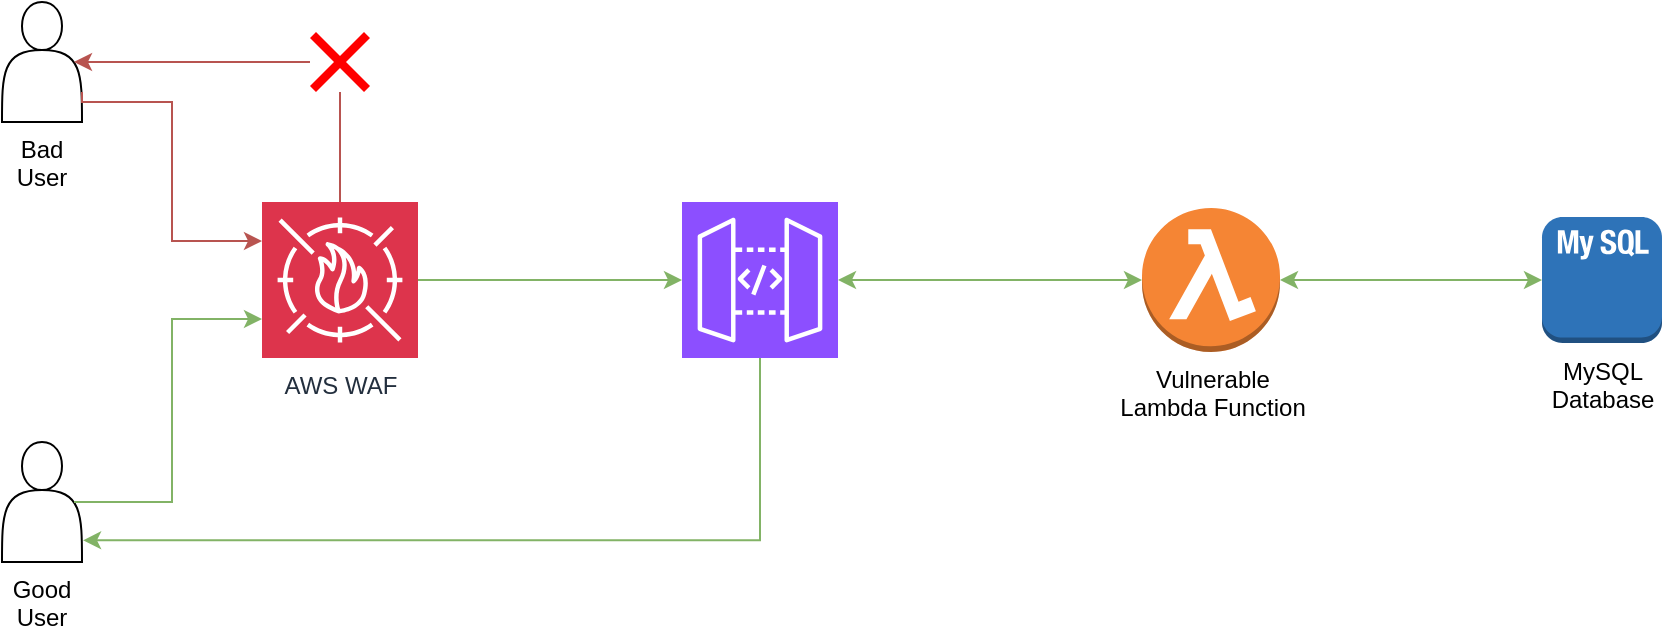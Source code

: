 <mxfile version="24.7.5">
  <diagram name="Page-1" id="m51g9XY2cPaT6PWMSC6m">
    <mxGraphModel dx="953" dy="566" grid="1" gridSize="10" guides="1" tooltips="1" connect="1" arrows="1" fold="1" page="1" pageScale="1" pageWidth="850" pageHeight="1100" math="0" shadow="0">
      <root>
        <mxCell id="0" />
        <mxCell id="1" parent="0" />
        <mxCell id="NSiBCy43P0qRrKqBQ_9c-13" style="edgeStyle=orthogonalEdgeStyle;rounded=0;orthogonalLoop=1;jettySize=auto;html=1;endArrow=none;endFill=0;fillColor=#f8cecc;strokeColor=#b85450;" edge="1" parent="1" source="NSiBCy43P0qRrKqBQ_9c-1" target="NSiBCy43P0qRrKqBQ_9c-9">
          <mxGeometry relative="1" as="geometry" />
        </mxCell>
        <mxCell id="NSiBCy43P0qRrKqBQ_9c-16" style="edgeStyle=orthogonalEdgeStyle;rounded=0;orthogonalLoop=1;jettySize=auto;html=1;startArrow=none;startFill=0;fillColor=#d5e8d4;strokeColor=#82b366;" edge="1" parent="1" source="NSiBCy43P0qRrKqBQ_9c-1" target="NSiBCy43P0qRrKqBQ_9c-15">
          <mxGeometry relative="1" as="geometry" />
        </mxCell>
        <mxCell id="NSiBCy43P0qRrKqBQ_9c-1" value="AWS WAF" style="sketch=0;points=[[0,0,0],[0.25,0,0],[0.5,0,0],[0.75,0,0],[1,0,0],[0,1,0],[0.25,1,0],[0.5,1,0],[0.75,1,0],[1,1,0],[0,0.25,0],[0,0.5,0],[0,0.75,0],[1,0.25,0],[1,0.5,0],[1,0.75,0]];outlineConnect=0;fontColor=#232F3E;fillColor=#DD344C;strokeColor=#ffffff;dashed=0;verticalLabelPosition=bottom;verticalAlign=top;align=center;html=1;fontSize=12;fontStyle=0;aspect=fixed;shape=mxgraph.aws4.resourceIcon;resIcon=mxgraph.aws4.waf;" vertex="1" parent="1">
          <mxGeometry x="140" y="200" width="78" height="78" as="geometry" />
        </mxCell>
        <mxCell id="NSiBCy43P0qRrKqBQ_9c-3" value="Vulnerable &lt;br&gt;Lambda Function" style="outlineConnect=0;dashed=0;verticalLabelPosition=bottom;verticalAlign=top;align=center;html=1;shape=mxgraph.aws3.lambda_function;fillColor=#F58534;gradientColor=none;" vertex="1" parent="1">
          <mxGeometry x="580" y="203" width="69" height="72" as="geometry" />
        </mxCell>
        <mxCell id="NSiBCy43P0qRrKqBQ_9c-4" value="Good User" style="shape=actor;whiteSpace=wrap;html=1;labelPosition=center;verticalLabelPosition=bottom;align=center;verticalAlign=top;" vertex="1" parent="1">
          <mxGeometry x="10" y="320" width="40" height="60" as="geometry" />
        </mxCell>
        <mxCell id="NSiBCy43P0qRrKqBQ_9c-6" value="Bad User" style="shape=actor;whiteSpace=wrap;html=1;labelPosition=center;verticalLabelPosition=bottom;align=center;verticalAlign=top;" vertex="1" parent="1">
          <mxGeometry x="10" y="100" width="40" height="60" as="geometry" />
        </mxCell>
        <mxCell id="NSiBCy43P0qRrKqBQ_9c-7" style="edgeStyle=orthogonalEdgeStyle;rounded=0;orthogonalLoop=1;jettySize=auto;html=1;entryX=0;entryY=0.75;entryDx=0;entryDy=0;entryPerimeter=0;exitX=0.9;exitY=0.5;exitDx=0;exitDy=0;exitPerimeter=0;fillColor=#d5e8d4;strokeColor=#82b366;" edge="1" parent="1" source="NSiBCy43P0qRrKqBQ_9c-4" target="NSiBCy43P0qRrKqBQ_9c-1">
          <mxGeometry relative="1" as="geometry">
            <Array as="points">
              <mxPoint x="95" y="350" />
              <mxPoint x="95" y="259" />
            </Array>
          </mxGeometry>
        </mxCell>
        <mxCell id="NSiBCy43P0qRrKqBQ_9c-8" style="edgeStyle=orthogonalEdgeStyle;rounded=0;orthogonalLoop=1;jettySize=auto;html=1;entryX=0;entryY=0.25;entryDx=0;entryDy=0;entryPerimeter=0;exitX=1;exitY=0.75;exitDx=0;exitDy=0;fillColor=#f8cecc;strokeColor=#b85450;" edge="1" parent="1" source="NSiBCy43P0qRrKqBQ_9c-6" target="NSiBCy43P0qRrKqBQ_9c-1">
          <mxGeometry relative="1" as="geometry">
            <Array as="points">
              <mxPoint x="50" y="150" />
              <mxPoint x="95" y="150" />
              <mxPoint x="95" y="220" />
            </Array>
          </mxGeometry>
        </mxCell>
        <mxCell id="NSiBCy43P0qRrKqBQ_9c-10" style="edgeStyle=orthogonalEdgeStyle;rounded=0;orthogonalLoop=1;jettySize=auto;html=1;entryX=0.9;entryY=0.5;entryDx=0;entryDy=0;entryPerimeter=0;fillColor=#f8cecc;strokeColor=#b85450;" edge="1" parent="1" source="NSiBCy43P0qRrKqBQ_9c-9" target="NSiBCy43P0qRrKqBQ_9c-6">
          <mxGeometry relative="1" as="geometry">
            <Array as="points" />
          </mxGeometry>
        </mxCell>
        <mxCell id="NSiBCy43P0qRrKqBQ_9c-9" value="" style="shape=mxgraph.mockup.markup.redX;fillColor=#ff0000;html=1;shadow=0;whiteSpace=wrap;strokeColor=none;" vertex="1" parent="1">
          <mxGeometry x="164" y="115" width="30" height="30" as="geometry" />
        </mxCell>
        <mxCell id="NSiBCy43P0qRrKqBQ_9c-15" value="" style="sketch=0;points=[[0,0,0],[0.25,0,0],[0.5,0,0],[0.75,0,0],[1,0,0],[0,1,0],[0.25,1,0],[0.5,1,0],[0.75,1,0],[1,1,0],[0,0.25,0],[0,0.5,0],[0,0.75,0],[1,0.25,0],[1,0.5,0],[1,0.75,0]];outlineConnect=0;fontColor=#232F3E;fillColor=#8C4FFF;strokeColor=#ffffff;dashed=0;verticalLabelPosition=bottom;verticalAlign=top;align=center;html=1;fontSize=12;fontStyle=0;aspect=fixed;shape=mxgraph.aws4.resourceIcon;resIcon=mxgraph.aws4.api_gateway;" vertex="1" parent="1">
          <mxGeometry x="350" y="200" width="78" height="78" as="geometry" />
        </mxCell>
        <mxCell id="NSiBCy43P0qRrKqBQ_9c-17" style="edgeStyle=orthogonalEdgeStyle;rounded=0;orthogonalLoop=1;jettySize=auto;html=1;entryX=0;entryY=0.5;entryDx=0;entryDy=0;entryPerimeter=0;startArrow=classic;startFill=1;fillColor=#d5e8d4;strokeColor=#82b366;" edge="1" parent="1" source="NSiBCy43P0qRrKqBQ_9c-15" target="NSiBCy43P0qRrKqBQ_9c-3">
          <mxGeometry relative="1" as="geometry" />
        </mxCell>
        <mxCell id="NSiBCy43P0qRrKqBQ_9c-18" value="MySQL&lt;br&gt;Database" style="outlineConnect=0;dashed=0;verticalLabelPosition=bottom;verticalAlign=top;align=center;html=1;shape=mxgraph.aws3.mysql_db_instance_2;fillColor=#2E73B8;gradientColor=none;" vertex="1" parent="1">
          <mxGeometry x="780" y="207.5" width="60" height="63" as="geometry" />
        </mxCell>
        <mxCell id="NSiBCy43P0qRrKqBQ_9c-19" style="edgeStyle=orthogonalEdgeStyle;rounded=0;orthogonalLoop=1;jettySize=auto;html=1;entryX=0;entryY=0.5;entryDx=0;entryDy=0;entryPerimeter=0;startArrow=classic;startFill=1;fillColor=#d5e8d4;strokeColor=#82b366;" edge="1" parent="1" source="NSiBCy43P0qRrKqBQ_9c-3" target="NSiBCy43P0qRrKqBQ_9c-18">
          <mxGeometry relative="1" as="geometry" />
        </mxCell>
        <mxCell id="NSiBCy43P0qRrKqBQ_9c-20" style="edgeStyle=orthogonalEdgeStyle;rounded=0;orthogonalLoop=1;jettySize=auto;html=1;entryX=1.013;entryY=0.819;entryDx=0;entryDy=0;entryPerimeter=0;fillColor=#d5e8d4;strokeColor=#82b366;" edge="1" parent="1" source="NSiBCy43P0qRrKqBQ_9c-15" target="NSiBCy43P0qRrKqBQ_9c-4">
          <mxGeometry relative="1" as="geometry">
            <mxPoint x="90" y="380" as="targetPoint" />
            <Array as="points">
              <mxPoint x="389" y="369" />
            </Array>
          </mxGeometry>
        </mxCell>
      </root>
    </mxGraphModel>
  </diagram>
</mxfile>
